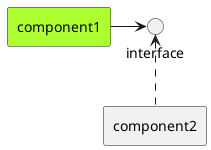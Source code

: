 {
  "sha1": "nqhqakq3mvicyraluek85h2z3dkh49k",
  "insertion": {
    "when": "2024-06-04T17:28:38.945Z",
    "url": "https://forum.plantuml.net/10798/is-it-possible-to-hide-the-component-icon?show=11696#c11696",
    "user": "plantuml@gmail.com"
  }
}
@startuml
skinparam componentStyle rectangle
component [component1] #GreenYellow 
()interface

[component1] -> ()interface
()interface <.. [component2]
@enduml
